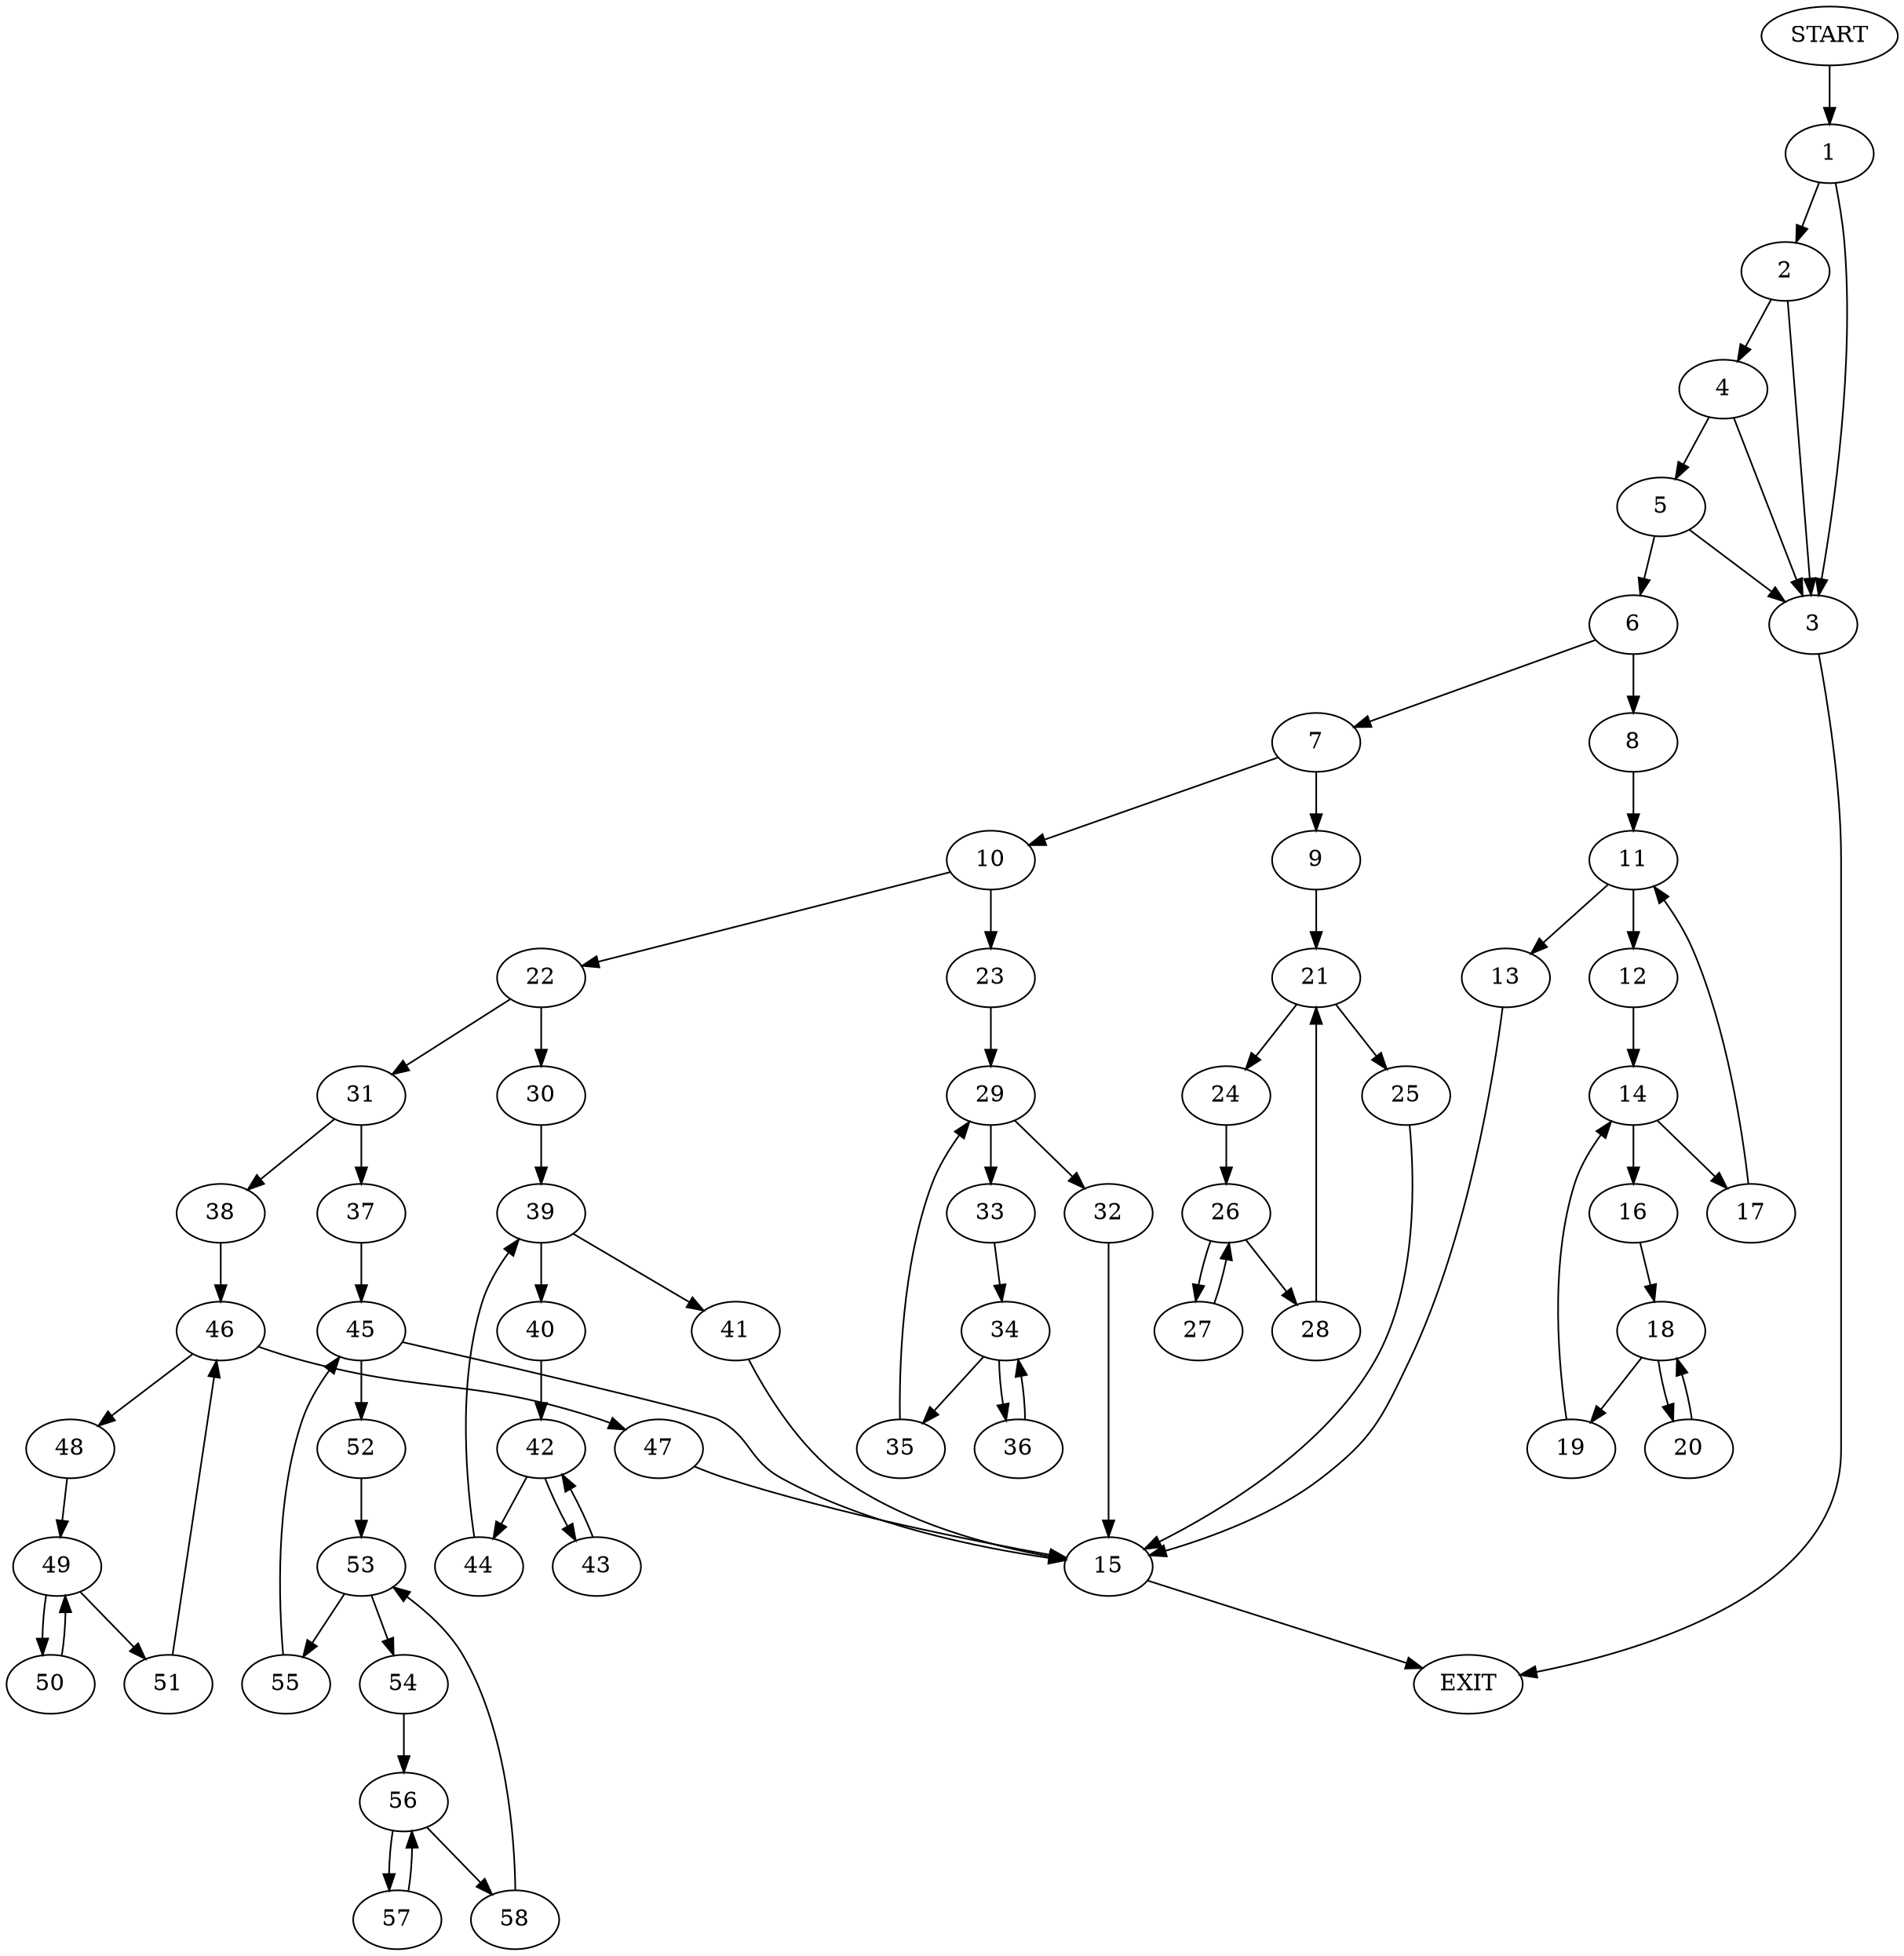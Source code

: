 digraph {
0 [label="START"]
59 [label="EXIT"]
0 -> 1
1 -> 2
1 -> 3
3 -> 59
2 -> 4
2 -> 3
4 -> 5
4 -> 3
5 -> 3
5 -> 6
6 -> 7
6 -> 8
7 -> 9
7 -> 10
8 -> 11
11 -> 12
11 -> 13
12 -> 14
13 -> 15
14 -> 16
14 -> 17
16 -> 18
17 -> 11
18 -> 19
18 -> 20
19 -> 14
20 -> 18
15 -> 59
9 -> 21
10 -> 22
10 -> 23
21 -> 24
21 -> 25
24 -> 26
25 -> 15
26 -> 27
26 -> 28
27 -> 26
28 -> 21
23 -> 29
22 -> 30
22 -> 31
29 -> 32
29 -> 33
33 -> 34
32 -> 15
34 -> 35
34 -> 36
35 -> 29
36 -> 34
31 -> 37
31 -> 38
30 -> 39
39 -> 40
39 -> 41
41 -> 15
40 -> 42
42 -> 43
42 -> 44
44 -> 39
43 -> 42
37 -> 45
38 -> 46
46 -> 47
46 -> 48
48 -> 49
47 -> 15
49 -> 50
49 -> 51
50 -> 49
51 -> 46
45 -> 52
45 -> 15
52 -> 53
53 -> 54
53 -> 55
54 -> 56
55 -> 45
56 -> 57
56 -> 58
57 -> 56
58 -> 53
}
